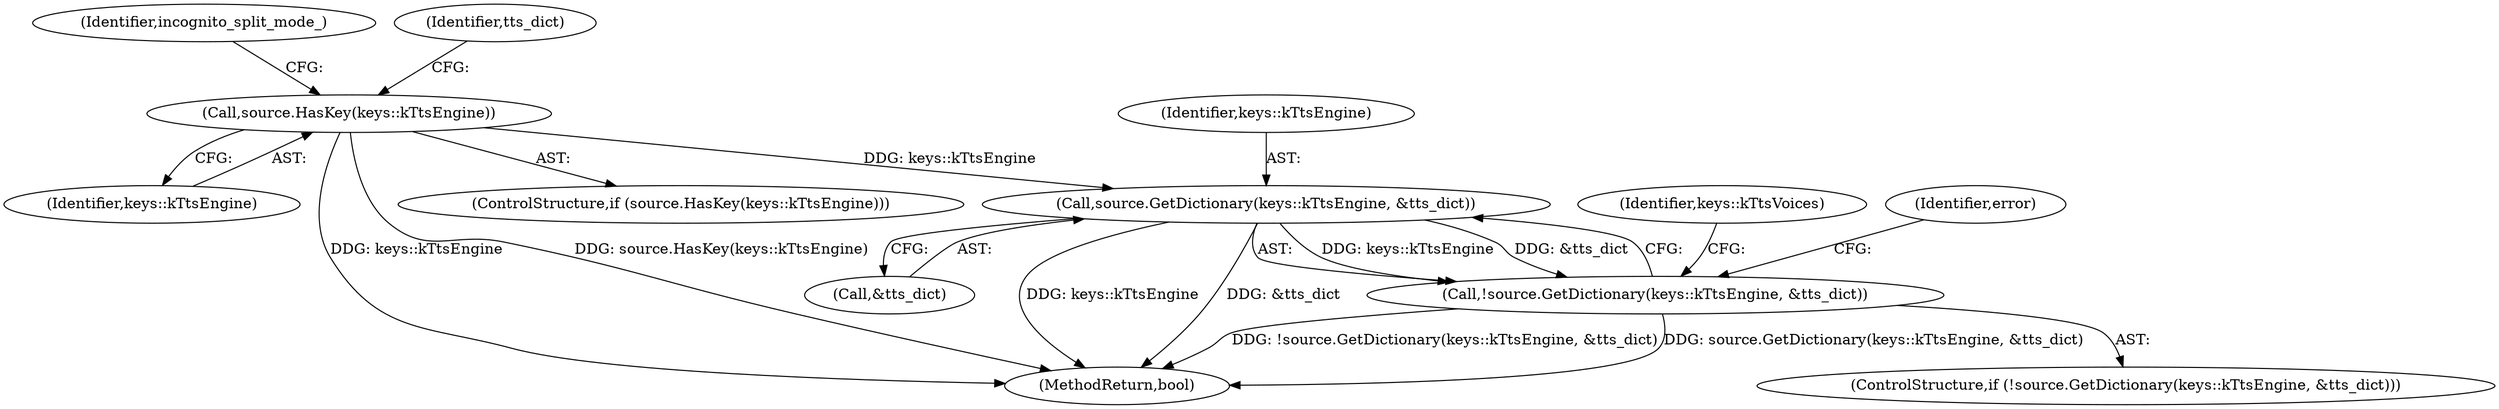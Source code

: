digraph "0_Chrome_c63f2b7fe4fe2977f858a8e36d5f48db17eff2e7_30@pointer" {
"1002159" [label="(Call,source.GetDictionary(keys::kTtsEngine, &tts_dict))"];
"1002150" [label="(Call,source.HasKey(keys::kTtsEngine))"];
"1002158" [label="(Call,!source.GetDictionary(keys::kTtsEngine, &tts_dict))"];
"1002161" [label="(Call,&tts_dict)"];
"1002160" [label="(Identifier,keys::kTtsEngine)"];
"1002151" [label="(Identifier,keys::kTtsEngine)"];
"1002386" [label="(Identifier,incognito_split_mode_)"];
"1002150" [label="(Call,source.HasKey(keys::kTtsEngine))"];
"1002157" [label="(ControlStructure,if (!source.GetDictionary(keys::kTtsEngine, &tts_dict)))"];
"1002448" [label="(MethodReturn,bool)"];
"1002172" [label="(Identifier,keys::kTtsVoices)"];
"1002149" [label="(ControlStructure,if (source.HasKey(keys::kTtsEngine)))"];
"1002158" [label="(Call,!source.GetDictionary(keys::kTtsEngine, &tts_dict))"];
"1002166" [label="(Identifier,error)"];
"1002155" [label="(Identifier,tts_dict)"];
"1002159" [label="(Call,source.GetDictionary(keys::kTtsEngine, &tts_dict))"];
"1002159" -> "1002158"  [label="AST: "];
"1002159" -> "1002161"  [label="CFG: "];
"1002160" -> "1002159"  [label="AST: "];
"1002161" -> "1002159"  [label="AST: "];
"1002158" -> "1002159"  [label="CFG: "];
"1002159" -> "1002448"  [label="DDG: keys::kTtsEngine"];
"1002159" -> "1002448"  [label="DDG: &tts_dict"];
"1002159" -> "1002158"  [label="DDG: keys::kTtsEngine"];
"1002159" -> "1002158"  [label="DDG: &tts_dict"];
"1002150" -> "1002159"  [label="DDG: keys::kTtsEngine"];
"1002150" -> "1002149"  [label="AST: "];
"1002150" -> "1002151"  [label="CFG: "];
"1002151" -> "1002150"  [label="AST: "];
"1002155" -> "1002150"  [label="CFG: "];
"1002386" -> "1002150"  [label="CFG: "];
"1002150" -> "1002448"  [label="DDG: keys::kTtsEngine"];
"1002150" -> "1002448"  [label="DDG: source.HasKey(keys::kTtsEngine)"];
"1002158" -> "1002157"  [label="AST: "];
"1002166" -> "1002158"  [label="CFG: "];
"1002172" -> "1002158"  [label="CFG: "];
"1002158" -> "1002448"  [label="DDG: !source.GetDictionary(keys::kTtsEngine, &tts_dict)"];
"1002158" -> "1002448"  [label="DDG: source.GetDictionary(keys::kTtsEngine, &tts_dict)"];
}
